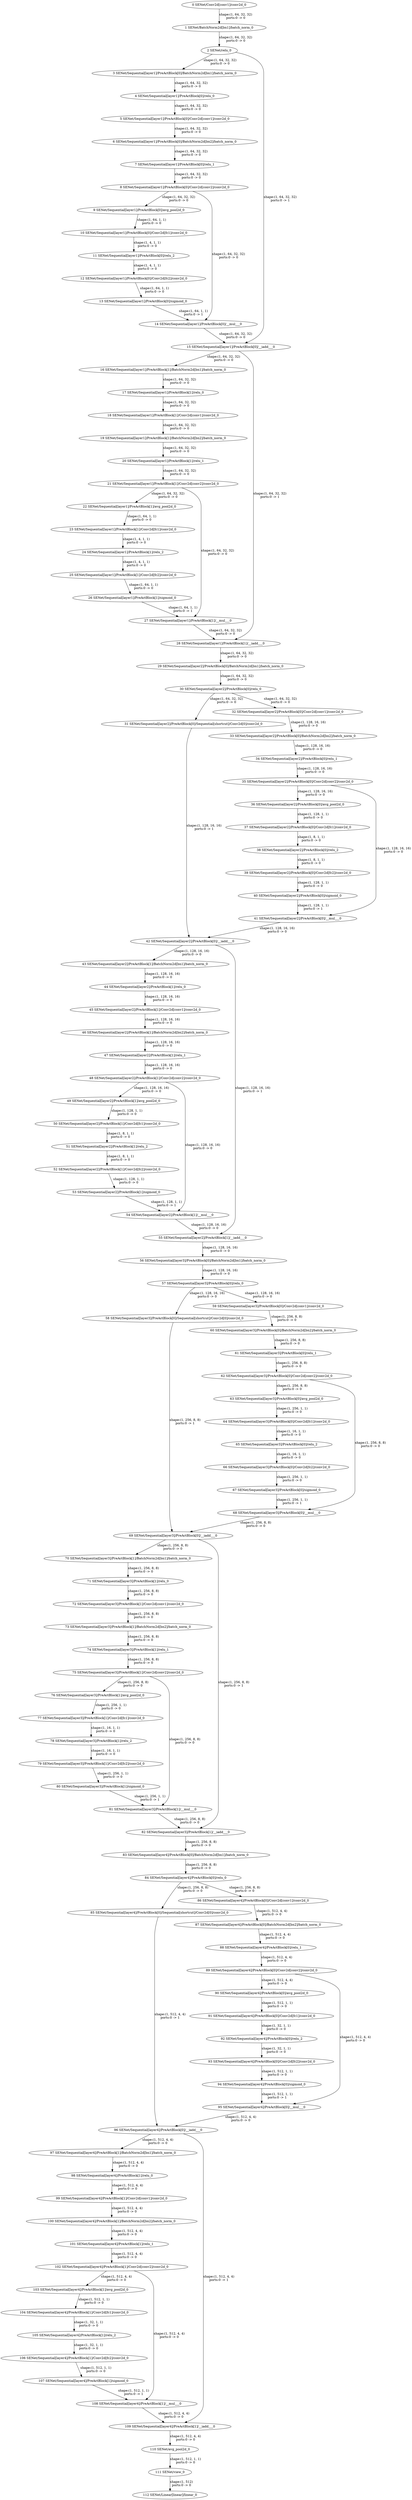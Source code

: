 strict digraph  {
"0 SENet/Conv2d[conv1]/conv2d_0" [id=0, type=conv2d];
"1 SENet/BatchNorm2d[bn1]/batch_norm_0" [id=1, type=batch_norm];
"2 SENet/relu_0" [id=2, type=relu];
"3 SENet/Sequential[layer1]/PreActBlock[0]/BatchNorm2d[bn1]/batch_norm_0" [id=3, type=batch_norm];
"4 SENet/Sequential[layer1]/PreActBlock[0]/relu_0" [id=4, type=relu];
"5 SENet/Sequential[layer1]/PreActBlock[0]/Conv2d[conv1]/conv2d_0" [id=5, type=conv2d];
"6 SENet/Sequential[layer1]/PreActBlock[0]/BatchNorm2d[bn2]/batch_norm_0" [id=6, type=batch_norm];
"7 SENet/Sequential[layer1]/PreActBlock[0]/relu_1" [id=7, type=relu];
"8 SENet/Sequential[layer1]/PreActBlock[0]/Conv2d[conv2]/conv2d_0" [id=8, type=conv2d];
"9 SENet/Sequential[layer1]/PreActBlock[0]/avg_pool2d_0" [id=9, type=avg_pool2d];
"10 SENet/Sequential[layer1]/PreActBlock[0]/Conv2d[fc1]/conv2d_0" [id=10, type=conv2d];
"11 SENet/Sequential[layer1]/PreActBlock[0]/relu_2" [id=11, type=relu];
"12 SENet/Sequential[layer1]/PreActBlock[0]/Conv2d[fc2]/conv2d_0" [id=12, type=conv2d];
"13 SENet/Sequential[layer1]/PreActBlock[0]/sigmoid_0" [id=13, type=sigmoid];
"14 SENet/Sequential[layer1]/PreActBlock[0]/__mul___0" [id=14, type=__mul__];
"15 SENet/Sequential[layer1]/PreActBlock[0]/__iadd___0" [id=15, type=__iadd__];
"16 SENet/Sequential[layer1]/PreActBlock[1]/BatchNorm2d[bn1]/batch_norm_0" [id=16, type=batch_norm];
"17 SENet/Sequential[layer1]/PreActBlock[1]/relu_0" [id=17, type=relu];
"18 SENet/Sequential[layer1]/PreActBlock[1]/Conv2d[conv1]/conv2d_0" [id=18, type=conv2d];
"19 SENet/Sequential[layer1]/PreActBlock[1]/BatchNorm2d[bn2]/batch_norm_0" [id=19, type=batch_norm];
"20 SENet/Sequential[layer1]/PreActBlock[1]/relu_1" [id=20, type=relu];
"21 SENet/Sequential[layer1]/PreActBlock[1]/Conv2d[conv2]/conv2d_0" [id=21, type=conv2d];
"22 SENet/Sequential[layer1]/PreActBlock[1]/avg_pool2d_0" [id=22, type=avg_pool2d];
"23 SENet/Sequential[layer1]/PreActBlock[1]/Conv2d[fc1]/conv2d_0" [id=23, type=conv2d];
"24 SENet/Sequential[layer1]/PreActBlock[1]/relu_2" [id=24, type=relu];
"25 SENet/Sequential[layer1]/PreActBlock[1]/Conv2d[fc2]/conv2d_0" [id=25, type=conv2d];
"26 SENet/Sequential[layer1]/PreActBlock[1]/sigmoid_0" [id=26, type=sigmoid];
"27 SENet/Sequential[layer1]/PreActBlock[1]/__mul___0" [id=27, type=__mul__];
"28 SENet/Sequential[layer1]/PreActBlock[1]/__iadd___0" [id=28, type=__iadd__];
"29 SENet/Sequential[layer2]/PreActBlock[0]/BatchNorm2d[bn1]/batch_norm_0" [id=29, type=batch_norm];
"30 SENet/Sequential[layer2]/PreActBlock[0]/relu_0" [id=30, type=relu];
"31 SENet/Sequential[layer2]/PreActBlock[0]/Sequential[shortcut]/Conv2d[0]/conv2d_0" [id=31, type=conv2d];
"32 SENet/Sequential[layer2]/PreActBlock[0]/Conv2d[conv1]/conv2d_0" [id=32, type=conv2d];
"33 SENet/Sequential[layer2]/PreActBlock[0]/BatchNorm2d[bn2]/batch_norm_0" [id=33, type=batch_norm];
"34 SENet/Sequential[layer2]/PreActBlock[0]/relu_1" [id=34, type=relu];
"35 SENet/Sequential[layer2]/PreActBlock[0]/Conv2d[conv2]/conv2d_0" [id=35, type=conv2d];
"36 SENet/Sequential[layer2]/PreActBlock[0]/avg_pool2d_0" [id=36, type=avg_pool2d];
"37 SENet/Sequential[layer2]/PreActBlock[0]/Conv2d[fc1]/conv2d_0" [id=37, type=conv2d];
"38 SENet/Sequential[layer2]/PreActBlock[0]/relu_2" [id=38, type=relu];
"39 SENet/Sequential[layer2]/PreActBlock[0]/Conv2d[fc2]/conv2d_0" [id=39, type=conv2d];
"40 SENet/Sequential[layer2]/PreActBlock[0]/sigmoid_0" [id=40, type=sigmoid];
"41 SENet/Sequential[layer2]/PreActBlock[0]/__mul___0" [id=41, type=__mul__];
"42 SENet/Sequential[layer2]/PreActBlock[0]/__iadd___0" [id=42, type=__iadd__];
"43 SENet/Sequential[layer2]/PreActBlock[1]/BatchNorm2d[bn1]/batch_norm_0" [id=43, type=batch_norm];
"44 SENet/Sequential[layer2]/PreActBlock[1]/relu_0" [id=44, type=relu];
"45 SENet/Sequential[layer2]/PreActBlock[1]/Conv2d[conv1]/conv2d_0" [id=45, type=conv2d];
"46 SENet/Sequential[layer2]/PreActBlock[1]/BatchNorm2d[bn2]/batch_norm_0" [id=46, type=batch_norm];
"47 SENet/Sequential[layer2]/PreActBlock[1]/relu_1" [id=47, type=relu];
"48 SENet/Sequential[layer2]/PreActBlock[1]/Conv2d[conv2]/conv2d_0" [id=48, type=conv2d];
"49 SENet/Sequential[layer2]/PreActBlock[1]/avg_pool2d_0" [id=49, type=avg_pool2d];
"50 SENet/Sequential[layer2]/PreActBlock[1]/Conv2d[fc1]/conv2d_0" [id=50, type=conv2d];
"51 SENet/Sequential[layer2]/PreActBlock[1]/relu_2" [id=51, type=relu];
"52 SENet/Sequential[layer2]/PreActBlock[1]/Conv2d[fc2]/conv2d_0" [id=52, type=conv2d];
"53 SENet/Sequential[layer2]/PreActBlock[1]/sigmoid_0" [id=53, type=sigmoid];
"54 SENet/Sequential[layer2]/PreActBlock[1]/__mul___0" [id=54, type=__mul__];
"55 SENet/Sequential[layer2]/PreActBlock[1]/__iadd___0" [id=55, type=__iadd__];
"56 SENet/Sequential[layer3]/PreActBlock[0]/BatchNorm2d[bn1]/batch_norm_0" [id=56, type=batch_norm];
"57 SENet/Sequential[layer3]/PreActBlock[0]/relu_0" [id=57, type=relu];
"58 SENet/Sequential[layer3]/PreActBlock[0]/Sequential[shortcut]/Conv2d[0]/conv2d_0" [id=58, type=conv2d];
"59 SENet/Sequential[layer3]/PreActBlock[0]/Conv2d[conv1]/conv2d_0" [id=59, type=conv2d];
"60 SENet/Sequential[layer3]/PreActBlock[0]/BatchNorm2d[bn2]/batch_norm_0" [id=60, type=batch_norm];
"61 SENet/Sequential[layer3]/PreActBlock[0]/relu_1" [id=61, type=relu];
"62 SENet/Sequential[layer3]/PreActBlock[0]/Conv2d[conv2]/conv2d_0" [id=62, type=conv2d];
"63 SENet/Sequential[layer3]/PreActBlock[0]/avg_pool2d_0" [id=63, type=avg_pool2d];
"64 SENet/Sequential[layer3]/PreActBlock[0]/Conv2d[fc1]/conv2d_0" [id=64, type=conv2d];
"65 SENet/Sequential[layer3]/PreActBlock[0]/relu_2" [id=65, type=relu];
"66 SENet/Sequential[layer3]/PreActBlock[0]/Conv2d[fc2]/conv2d_0" [id=66, type=conv2d];
"67 SENet/Sequential[layer3]/PreActBlock[0]/sigmoid_0" [id=67, type=sigmoid];
"68 SENet/Sequential[layer3]/PreActBlock[0]/__mul___0" [id=68, type=__mul__];
"69 SENet/Sequential[layer3]/PreActBlock[0]/__iadd___0" [id=69, type=__iadd__];
"70 SENet/Sequential[layer3]/PreActBlock[1]/BatchNorm2d[bn1]/batch_norm_0" [id=70, type=batch_norm];
"71 SENet/Sequential[layer3]/PreActBlock[1]/relu_0" [id=71, type=relu];
"72 SENet/Sequential[layer3]/PreActBlock[1]/Conv2d[conv1]/conv2d_0" [id=72, type=conv2d];
"73 SENet/Sequential[layer3]/PreActBlock[1]/BatchNorm2d[bn2]/batch_norm_0" [id=73, type=batch_norm];
"74 SENet/Sequential[layer3]/PreActBlock[1]/relu_1" [id=74, type=relu];
"75 SENet/Sequential[layer3]/PreActBlock[1]/Conv2d[conv2]/conv2d_0" [id=75, type=conv2d];
"76 SENet/Sequential[layer3]/PreActBlock[1]/avg_pool2d_0" [id=76, type=avg_pool2d];
"77 SENet/Sequential[layer3]/PreActBlock[1]/Conv2d[fc1]/conv2d_0" [id=77, type=conv2d];
"78 SENet/Sequential[layer3]/PreActBlock[1]/relu_2" [id=78, type=relu];
"79 SENet/Sequential[layer3]/PreActBlock[1]/Conv2d[fc2]/conv2d_0" [id=79, type=conv2d];
"80 SENet/Sequential[layer3]/PreActBlock[1]/sigmoid_0" [id=80, type=sigmoid];
"81 SENet/Sequential[layer3]/PreActBlock[1]/__mul___0" [id=81, type=__mul__];
"82 SENet/Sequential[layer3]/PreActBlock[1]/__iadd___0" [id=82, type=__iadd__];
"83 SENet/Sequential[layer4]/PreActBlock[0]/BatchNorm2d[bn1]/batch_norm_0" [id=83, type=batch_norm];
"84 SENet/Sequential[layer4]/PreActBlock[0]/relu_0" [id=84, type=relu];
"85 SENet/Sequential[layer4]/PreActBlock[0]/Sequential[shortcut]/Conv2d[0]/conv2d_0" [id=85, type=conv2d];
"86 SENet/Sequential[layer4]/PreActBlock[0]/Conv2d[conv1]/conv2d_0" [id=86, type=conv2d];
"87 SENet/Sequential[layer4]/PreActBlock[0]/BatchNorm2d[bn2]/batch_norm_0" [id=87, type=batch_norm];
"88 SENet/Sequential[layer4]/PreActBlock[0]/relu_1" [id=88, type=relu];
"89 SENet/Sequential[layer4]/PreActBlock[0]/Conv2d[conv2]/conv2d_0" [id=89, type=conv2d];
"90 SENet/Sequential[layer4]/PreActBlock[0]/avg_pool2d_0" [id=90, type=avg_pool2d];
"91 SENet/Sequential[layer4]/PreActBlock[0]/Conv2d[fc1]/conv2d_0" [id=91, type=conv2d];
"92 SENet/Sequential[layer4]/PreActBlock[0]/relu_2" [id=92, type=relu];
"93 SENet/Sequential[layer4]/PreActBlock[0]/Conv2d[fc2]/conv2d_0" [id=93, type=conv2d];
"94 SENet/Sequential[layer4]/PreActBlock[0]/sigmoid_0" [id=94, type=sigmoid];
"95 SENet/Sequential[layer4]/PreActBlock[0]/__mul___0" [id=95, type=__mul__];
"96 SENet/Sequential[layer4]/PreActBlock[0]/__iadd___0" [id=96, type=__iadd__];
"97 SENet/Sequential[layer4]/PreActBlock[1]/BatchNorm2d[bn1]/batch_norm_0" [id=97, type=batch_norm];
"98 SENet/Sequential[layer4]/PreActBlock[1]/relu_0" [id=98, type=relu];
"99 SENet/Sequential[layer4]/PreActBlock[1]/Conv2d[conv1]/conv2d_0" [id=99, type=conv2d];
"100 SENet/Sequential[layer4]/PreActBlock[1]/BatchNorm2d[bn2]/batch_norm_0" [id=100, type=batch_norm];
"101 SENet/Sequential[layer4]/PreActBlock[1]/relu_1" [id=101, type=relu];
"102 SENet/Sequential[layer4]/PreActBlock[1]/Conv2d[conv2]/conv2d_0" [id=102, type=conv2d];
"103 SENet/Sequential[layer4]/PreActBlock[1]/avg_pool2d_0" [id=103, type=avg_pool2d];
"104 SENet/Sequential[layer4]/PreActBlock[1]/Conv2d[fc1]/conv2d_0" [id=104, type=conv2d];
"105 SENet/Sequential[layer4]/PreActBlock[1]/relu_2" [id=105, type=relu];
"106 SENet/Sequential[layer4]/PreActBlock[1]/Conv2d[fc2]/conv2d_0" [id=106, type=conv2d];
"107 SENet/Sequential[layer4]/PreActBlock[1]/sigmoid_0" [id=107, type=sigmoid];
"108 SENet/Sequential[layer4]/PreActBlock[1]/__mul___0" [id=108, type=__mul__];
"109 SENet/Sequential[layer4]/PreActBlock[1]/__iadd___0" [id=109, type=__iadd__];
"110 SENet/avg_pool2d_0" [id=110, type=avg_pool2d];
"111 SENet/view_0" [id=111, type=view];
"112 SENet/Linear[linear]/linear_0" [id=112, type=linear];
"0 SENet/Conv2d[conv1]/conv2d_0" -> "1 SENet/BatchNorm2d[bn1]/batch_norm_0"  [label="shape:(1, 64, 32, 32)\nports:0 -> 0", style=solid];
"1 SENet/BatchNorm2d[bn1]/batch_norm_0" -> "2 SENet/relu_0"  [label="shape:(1, 64, 32, 32)\nports:0 -> 0", style=solid];
"2 SENet/relu_0" -> "3 SENet/Sequential[layer1]/PreActBlock[0]/BatchNorm2d[bn1]/batch_norm_0"  [label="shape:(1, 64, 32, 32)\nports:0 -> 0", style=solid];
"2 SENet/relu_0" -> "15 SENet/Sequential[layer1]/PreActBlock[0]/__iadd___0"  [label="shape:(1, 64, 32, 32)\nports:0 -> 1", style=solid];
"3 SENet/Sequential[layer1]/PreActBlock[0]/BatchNorm2d[bn1]/batch_norm_0" -> "4 SENet/Sequential[layer1]/PreActBlock[0]/relu_0"  [label="shape:(1, 64, 32, 32)\nports:0 -> 0", style=solid];
"4 SENet/Sequential[layer1]/PreActBlock[0]/relu_0" -> "5 SENet/Sequential[layer1]/PreActBlock[0]/Conv2d[conv1]/conv2d_0"  [label="shape:(1, 64, 32, 32)\nports:0 -> 0", style=solid];
"5 SENet/Sequential[layer1]/PreActBlock[0]/Conv2d[conv1]/conv2d_0" -> "6 SENet/Sequential[layer1]/PreActBlock[0]/BatchNorm2d[bn2]/batch_norm_0"  [label="shape:(1, 64, 32, 32)\nports:0 -> 0", style=solid];
"6 SENet/Sequential[layer1]/PreActBlock[0]/BatchNorm2d[bn2]/batch_norm_0" -> "7 SENet/Sequential[layer1]/PreActBlock[0]/relu_1"  [label="shape:(1, 64, 32, 32)\nports:0 -> 0", style=solid];
"7 SENet/Sequential[layer1]/PreActBlock[0]/relu_1" -> "8 SENet/Sequential[layer1]/PreActBlock[0]/Conv2d[conv2]/conv2d_0"  [label="shape:(1, 64, 32, 32)\nports:0 -> 0", style=solid];
"8 SENet/Sequential[layer1]/PreActBlock[0]/Conv2d[conv2]/conv2d_0" -> "9 SENet/Sequential[layer1]/PreActBlock[0]/avg_pool2d_0"  [label="shape:(1, 64, 32, 32)\nports:0 -> 0", style=solid];
"8 SENet/Sequential[layer1]/PreActBlock[0]/Conv2d[conv2]/conv2d_0" -> "14 SENet/Sequential[layer1]/PreActBlock[0]/__mul___0"  [label="shape:(1, 64, 32, 32)\nports:0 -> 0", style=solid];
"9 SENet/Sequential[layer1]/PreActBlock[0]/avg_pool2d_0" -> "10 SENet/Sequential[layer1]/PreActBlock[0]/Conv2d[fc1]/conv2d_0"  [label="shape:(1, 64, 1, 1)\nports:0 -> 0", style=solid];
"10 SENet/Sequential[layer1]/PreActBlock[0]/Conv2d[fc1]/conv2d_0" -> "11 SENet/Sequential[layer1]/PreActBlock[0]/relu_2"  [label="shape:(1, 4, 1, 1)\nports:0 -> 0", style=solid];
"11 SENet/Sequential[layer1]/PreActBlock[0]/relu_2" -> "12 SENet/Sequential[layer1]/PreActBlock[0]/Conv2d[fc2]/conv2d_0"  [label="shape:(1, 4, 1, 1)\nports:0 -> 0", style=solid];
"12 SENet/Sequential[layer1]/PreActBlock[0]/Conv2d[fc2]/conv2d_0" -> "13 SENet/Sequential[layer1]/PreActBlock[0]/sigmoid_0"  [label="shape:(1, 64, 1, 1)\nports:0 -> 0", style=solid];
"13 SENet/Sequential[layer1]/PreActBlock[0]/sigmoid_0" -> "14 SENet/Sequential[layer1]/PreActBlock[0]/__mul___0"  [label="shape:(1, 64, 1, 1)\nports:0 -> 1", style=solid];
"14 SENet/Sequential[layer1]/PreActBlock[0]/__mul___0" -> "15 SENet/Sequential[layer1]/PreActBlock[0]/__iadd___0"  [label="shape:(1, 64, 32, 32)\nports:0 -> 0", style=solid];
"15 SENet/Sequential[layer1]/PreActBlock[0]/__iadd___0" -> "16 SENet/Sequential[layer1]/PreActBlock[1]/BatchNorm2d[bn1]/batch_norm_0"  [label="shape:(1, 64, 32, 32)\nports:0 -> 0", style=solid];
"15 SENet/Sequential[layer1]/PreActBlock[0]/__iadd___0" -> "28 SENet/Sequential[layer1]/PreActBlock[1]/__iadd___0"  [label="shape:(1, 64, 32, 32)\nports:0 -> 1", style=solid];
"16 SENet/Sequential[layer1]/PreActBlock[1]/BatchNorm2d[bn1]/batch_norm_0" -> "17 SENet/Sequential[layer1]/PreActBlock[1]/relu_0"  [label="shape:(1, 64, 32, 32)\nports:0 -> 0", style=solid];
"17 SENet/Sequential[layer1]/PreActBlock[1]/relu_0" -> "18 SENet/Sequential[layer1]/PreActBlock[1]/Conv2d[conv1]/conv2d_0"  [label="shape:(1, 64, 32, 32)\nports:0 -> 0", style=solid];
"18 SENet/Sequential[layer1]/PreActBlock[1]/Conv2d[conv1]/conv2d_0" -> "19 SENet/Sequential[layer1]/PreActBlock[1]/BatchNorm2d[bn2]/batch_norm_0"  [label="shape:(1, 64, 32, 32)\nports:0 -> 0", style=solid];
"19 SENet/Sequential[layer1]/PreActBlock[1]/BatchNorm2d[bn2]/batch_norm_0" -> "20 SENet/Sequential[layer1]/PreActBlock[1]/relu_1"  [label="shape:(1, 64, 32, 32)\nports:0 -> 0", style=solid];
"20 SENet/Sequential[layer1]/PreActBlock[1]/relu_1" -> "21 SENet/Sequential[layer1]/PreActBlock[1]/Conv2d[conv2]/conv2d_0"  [label="shape:(1, 64, 32, 32)\nports:0 -> 0", style=solid];
"21 SENet/Sequential[layer1]/PreActBlock[1]/Conv2d[conv2]/conv2d_0" -> "22 SENet/Sequential[layer1]/PreActBlock[1]/avg_pool2d_0"  [label="shape:(1, 64, 32, 32)\nports:0 -> 0", style=solid];
"21 SENet/Sequential[layer1]/PreActBlock[1]/Conv2d[conv2]/conv2d_0" -> "27 SENet/Sequential[layer1]/PreActBlock[1]/__mul___0"  [label="shape:(1, 64, 32, 32)\nports:0 -> 0", style=solid];
"22 SENet/Sequential[layer1]/PreActBlock[1]/avg_pool2d_0" -> "23 SENet/Sequential[layer1]/PreActBlock[1]/Conv2d[fc1]/conv2d_0"  [label="shape:(1, 64, 1, 1)\nports:0 -> 0", style=solid];
"23 SENet/Sequential[layer1]/PreActBlock[1]/Conv2d[fc1]/conv2d_0" -> "24 SENet/Sequential[layer1]/PreActBlock[1]/relu_2"  [label="shape:(1, 4, 1, 1)\nports:0 -> 0", style=solid];
"24 SENet/Sequential[layer1]/PreActBlock[1]/relu_2" -> "25 SENet/Sequential[layer1]/PreActBlock[1]/Conv2d[fc2]/conv2d_0"  [label="shape:(1, 4, 1, 1)\nports:0 -> 0", style=solid];
"25 SENet/Sequential[layer1]/PreActBlock[1]/Conv2d[fc2]/conv2d_0" -> "26 SENet/Sequential[layer1]/PreActBlock[1]/sigmoid_0"  [label="shape:(1, 64, 1, 1)\nports:0 -> 0", style=solid];
"26 SENet/Sequential[layer1]/PreActBlock[1]/sigmoid_0" -> "27 SENet/Sequential[layer1]/PreActBlock[1]/__mul___0"  [label="shape:(1, 64, 1, 1)\nports:0 -> 1", style=solid];
"27 SENet/Sequential[layer1]/PreActBlock[1]/__mul___0" -> "28 SENet/Sequential[layer1]/PreActBlock[1]/__iadd___0"  [label="shape:(1, 64, 32, 32)\nports:0 -> 0", style=solid];
"28 SENet/Sequential[layer1]/PreActBlock[1]/__iadd___0" -> "29 SENet/Sequential[layer2]/PreActBlock[0]/BatchNorm2d[bn1]/batch_norm_0"  [label="shape:(1, 64, 32, 32)\nports:0 -> 0", style=solid];
"29 SENet/Sequential[layer2]/PreActBlock[0]/BatchNorm2d[bn1]/batch_norm_0" -> "30 SENet/Sequential[layer2]/PreActBlock[0]/relu_0"  [label="shape:(1, 64, 32, 32)\nports:0 -> 0", style=solid];
"30 SENet/Sequential[layer2]/PreActBlock[0]/relu_0" -> "31 SENet/Sequential[layer2]/PreActBlock[0]/Sequential[shortcut]/Conv2d[0]/conv2d_0"  [label="shape:(1, 64, 32, 32)\nports:0 -> 0", style=solid];
"30 SENet/Sequential[layer2]/PreActBlock[0]/relu_0" -> "32 SENet/Sequential[layer2]/PreActBlock[0]/Conv2d[conv1]/conv2d_0"  [label="shape:(1, 64, 32, 32)\nports:0 -> 0", style=solid];
"31 SENet/Sequential[layer2]/PreActBlock[0]/Sequential[shortcut]/Conv2d[0]/conv2d_0" -> "42 SENet/Sequential[layer2]/PreActBlock[0]/__iadd___0"  [label="shape:(1, 128, 16, 16)\nports:0 -> 1", style=solid];
"32 SENet/Sequential[layer2]/PreActBlock[0]/Conv2d[conv1]/conv2d_0" -> "33 SENet/Sequential[layer2]/PreActBlock[0]/BatchNorm2d[bn2]/batch_norm_0"  [label="shape:(1, 128, 16, 16)\nports:0 -> 0", style=solid];
"33 SENet/Sequential[layer2]/PreActBlock[0]/BatchNorm2d[bn2]/batch_norm_0" -> "34 SENet/Sequential[layer2]/PreActBlock[0]/relu_1"  [label="shape:(1, 128, 16, 16)\nports:0 -> 0", style=solid];
"34 SENet/Sequential[layer2]/PreActBlock[0]/relu_1" -> "35 SENet/Sequential[layer2]/PreActBlock[0]/Conv2d[conv2]/conv2d_0"  [label="shape:(1, 128, 16, 16)\nports:0 -> 0", style=solid];
"35 SENet/Sequential[layer2]/PreActBlock[0]/Conv2d[conv2]/conv2d_0" -> "36 SENet/Sequential[layer2]/PreActBlock[0]/avg_pool2d_0"  [label="shape:(1, 128, 16, 16)\nports:0 -> 0", style=solid];
"35 SENet/Sequential[layer2]/PreActBlock[0]/Conv2d[conv2]/conv2d_0" -> "41 SENet/Sequential[layer2]/PreActBlock[0]/__mul___0"  [label="shape:(1, 128, 16, 16)\nports:0 -> 0", style=solid];
"36 SENet/Sequential[layer2]/PreActBlock[0]/avg_pool2d_0" -> "37 SENet/Sequential[layer2]/PreActBlock[0]/Conv2d[fc1]/conv2d_0"  [label="shape:(1, 128, 1, 1)\nports:0 -> 0", style=solid];
"37 SENet/Sequential[layer2]/PreActBlock[0]/Conv2d[fc1]/conv2d_0" -> "38 SENet/Sequential[layer2]/PreActBlock[0]/relu_2"  [label="shape:(1, 8, 1, 1)\nports:0 -> 0", style=solid];
"38 SENet/Sequential[layer2]/PreActBlock[0]/relu_2" -> "39 SENet/Sequential[layer2]/PreActBlock[0]/Conv2d[fc2]/conv2d_0"  [label="shape:(1, 8, 1, 1)\nports:0 -> 0", style=solid];
"39 SENet/Sequential[layer2]/PreActBlock[0]/Conv2d[fc2]/conv2d_0" -> "40 SENet/Sequential[layer2]/PreActBlock[0]/sigmoid_0"  [label="shape:(1, 128, 1, 1)\nports:0 -> 0", style=solid];
"40 SENet/Sequential[layer2]/PreActBlock[0]/sigmoid_0" -> "41 SENet/Sequential[layer2]/PreActBlock[0]/__mul___0"  [label="shape:(1, 128, 1, 1)\nports:0 -> 1", style=solid];
"41 SENet/Sequential[layer2]/PreActBlock[0]/__mul___0" -> "42 SENet/Sequential[layer2]/PreActBlock[0]/__iadd___0"  [label="shape:(1, 128, 16, 16)\nports:0 -> 0", style=solid];
"42 SENet/Sequential[layer2]/PreActBlock[0]/__iadd___0" -> "43 SENet/Sequential[layer2]/PreActBlock[1]/BatchNorm2d[bn1]/batch_norm_0"  [label="shape:(1, 128, 16, 16)\nports:0 -> 0", style=solid];
"42 SENet/Sequential[layer2]/PreActBlock[0]/__iadd___0" -> "55 SENet/Sequential[layer2]/PreActBlock[1]/__iadd___0"  [label="shape:(1, 128, 16, 16)\nports:0 -> 1", style=solid];
"43 SENet/Sequential[layer2]/PreActBlock[1]/BatchNorm2d[bn1]/batch_norm_0" -> "44 SENet/Sequential[layer2]/PreActBlock[1]/relu_0"  [label="shape:(1, 128, 16, 16)\nports:0 -> 0", style=solid];
"44 SENet/Sequential[layer2]/PreActBlock[1]/relu_0" -> "45 SENet/Sequential[layer2]/PreActBlock[1]/Conv2d[conv1]/conv2d_0"  [label="shape:(1, 128, 16, 16)\nports:0 -> 0", style=solid];
"45 SENet/Sequential[layer2]/PreActBlock[1]/Conv2d[conv1]/conv2d_0" -> "46 SENet/Sequential[layer2]/PreActBlock[1]/BatchNorm2d[bn2]/batch_norm_0"  [label="shape:(1, 128, 16, 16)\nports:0 -> 0", style=solid];
"46 SENet/Sequential[layer2]/PreActBlock[1]/BatchNorm2d[bn2]/batch_norm_0" -> "47 SENet/Sequential[layer2]/PreActBlock[1]/relu_1"  [label="shape:(1, 128, 16, 16)\nports:0 -> 0", style=solid];
"47 SENet/Sequential[layer2]/PreActBlock[1]/relu_1" -> "48 SENet/Sequential[layer2]/PreActBlock[1]/Conv2d[conv2]/conv2d_0"  [label="shape:(1, 128, 16, 16)\nports:0 -> 0", style=solid];
"48 SENet/Sequential[layer2]/PreActBlock[1]/Conv2d[conv2]/conv2d_0" -> "49 SENet/Sequential[layer2]/PreActBlock[1]/avg_pool2d_0"  [label="shape:(1, 128, 16, 16)\nports:0 -> 0", style=solid];
"48 SENet/Sequential[layer2]/PreActBlock[1]/Conv2d[conv2]/conv2d_0" -> "54 SENet/Sequential[layer2]/PreActBlock[1]/__mul___0"  [label="shape:(1, 128, 16, 16)\nports:0 -> 0", style=solid];
"49 SENet/Sequential[layer2]/PreActBlock[1]/avg_pool2d_0" -> "50 SENet/Sequential[layer2]/PreActBlock[1]/Conv2d[fc1]/conv2d_0"  [label="shape:(1, 128, 1, 1)\nports:0 -> 0", style=solid];
"50 SENet/Sequential[layer2]/PreActBlock[1]/Conv2d[fc1]/conv2d_0" -> "51 SENet/Sequential[layer2]/PreActBlock[1]/relu_2"  [label="shape:(1, 8, 1, 1)\nports:0 -> 0", style=solid];
"51 SENet/Sequential[layer2]/PreActBlock[1]/relu_2" -> "52 SENet/Sequential[layer2]/PreActBlock[1]/Conv2d[fc2]/conv2d_0"  [label="shape:(1, 8, 1, 1)\nports:0 -> 0", style=solid];
"52 SENet/Sequential[layer2]/PreActBlock[1]/Conv2d[fc2]/conv2d_0" -> "53 SENet/Sequential[layer2]/PreActBlock[1]/sigmoid_0"  [label="shape:(1, 128, 1, 1)\nports:0 -> 0", style=solid];
"53 SENet/Sequential[layer2]/PreActBlock[1]/sigmoid_0" -> "54 SENet/Sequential[layer2]/PreActBlock[1]/__mul___0"  [label="shape:(1, 128, 1, 1)\nports:0 -> 1", style=solid];
"54 SENet/Sequential[layer2]/PreActBlock[1]/__mul___0" -> "55 SENet/Sequential[layer2]/PreActBlock[1]/__iadd___0"  [label="shape:(1, 128, 16, 16)\nports:0 -> 0", style=solid];
"55 SENet/Sequential[layer2]/PreActBlock[1]/__iadd___0" -> "56 SENet/Sequential[layer3]/PreActBlock[0]/BatchNorm2d[bn1]/batch_norm_0"  [label="shape:(1, 128, 16, 16)\nports:0 -> 0", style=solid];
"56 SENet/Sequential[layer3]/PreActBlock[0]/BatchNorm2d[bn1]/batch_norm_0" -> "57 SENet/Sequential[layer3]/PreActBlock[0]/relu_0"  [label="shape:(1, 128, 16, 16)\nports:0 -> 0", style=solid];
"57 SENet/Sequential[layer3]/PreActBlock[0]/relu_0" -> "58 SENet/Sequential[layer3]/PreActBlock[0]/Sequential[shortcut]/Conv2d[0]/conv2d_0"  [label="shape:(1, 128, 16, 16)\nports:0 -> 0", style=solid];
"57 SENet/Sequential[layer3]/PreActBlock[0]/relu_0" -> "59 SENet/Sequential[layer3]/PreActBlock[0]/Conv2d[conv1]/conv2d_0"  [label="shape:(1, 128, 16, 16)\nports:0 -> 0", style=solid];
"58 SENet/Sequential[layer3]/PreActBlock[0]/Sequential[shortcut]/Conv2d[0]/conv2d_0" -> "69 SENet/Sequential[layer3]/PreActBlock[0]/__iadd___0"  [label="shape:(1, 256, 8, 8)\nports:0 -> 1", style=solid];
"59 SENet/Sequential[layer3]/PreActBlock[0]/Conv2d[conv1]/conv2d_0" -> "60 SENet/Sequential[layer3]/PreActBlock[0]/BatchNorm2d[bn2]/batch_norm_0"  [label="shape:(1, 256, 8, 8)\nports:0 -> 0", style=solid];
"60 SENet/Sequential[layer3]/PreActBlock[0]/BatchNorm2d[bn2]/batch_norm_0" -> "61 SENet/Sequential[layer3]/PreActBlock[0]/relu_1"  [label="shape:(1, 256, 8, 8)\nports:0 -> 0", style=solid];
"61 SENet/Sequential[layer3]/PreActBlock[0]/relu_1" -> "62 SENet/Sequential[layer3]/PreActBlock[0]/Conv2d[conv2]/conv2d_0"  [label="shape:(1, 256, 8, 8)\nports:0 -> 0", style=solid];
"62 SENet/Sequential[layer3]/PreActBlock[0]/Conv2d[conv2]/conv2d_0" -> "63 SENet/Sequential[layer3]/PreActBlock[0]/avg_pool2d_0"  [label="shape:(1, 256, 8, 8)\nports:0 -> 0", style=solid];
"62 SENet/Sequential[layer3]/PreActBlock[0]/Conv2d[conv2]/conv2d_0" -> "68 SENet/Sequential[layer3]/PreActBlock[0]/__mul___0"  [label="shape:(1, 256, 8, 8)\nports:0 -> 0", style=solid];
"63 SENet/Sequential[layer3]/PreActBlock[0]/avg_pool2d_0" -> "64 SENet/Sequential[layer3]/PreActBlock[0]/Conv2d[fc1]/conv2d_0"  [label="shape:(1, 256, 1, 1)\nports:0 -> 0", style=solid];
"64 SENet/Sequential[layer3]/PreActBlock[0]/Conv2d[fc1]/conv2d_0" -> "65 SENet/Sequential[layer3]/PreActBlock[0]/relu_2"  [label="shape:(1, 16, 1, 1)\nports:0 -> 0", style=solid];
"65 SENet/Sequential[layer3]/PreActBlock[0]/relu_2" -> "66 SENet/Sequential[layer3]/PreActBlock[0]/Conv2d[fc2]/conv2d_0"  [label="shape:(1, 16, 1, 1)\nports:0 -> 0", style=solid];
"66 SENet/Sequential[layer3]/PreActBlock[0]/Conv2d[fc2]/conv2d_0" -> "67 SENet/Sequential[layer3]/PreActBlock[0]/sigmoid_0"  [label="shape:(1, 256, 1, 1)\nports:0 -> 0", style=solid];
"67 SENet/Sequential[layer3]/PreActBlock[0]/sigmoid_0" -> "68 SENet/Sequential[layer3]/PreActBlock[0]/__mul___0"  [label="shape:(1, 256, 1, 1)\nports:0 -> 1", style=solid];
"68 SENet/Sequential[layer3]/PreActBlock[0]/__mul___0" -> "69 SENet/Sequential[layer3]/PreActBlock[0]/__iadd___0"  [label="shape:(1, 256, 8, 8)\nports:0 -> 0", style=solid];
"69 SENet/Sequential[layer3]/PreActBlock[0]/__iadd___0" -> "70 SENet/Sequential[layer3]/PreActBlock[1]/BatchNorm2d[bn1]/batch_norm_0"  [label="shape:(1, 256, 8, 8)\nports:0 -> 0", style=solid];
"69 SENet/Sequential[layer3]/PreActBlock[0]/__iadd___0" -> "82 SENet/Sequential[layer3]/PreActBlock[1]/__iadd___0"  [label="shape:(1, 256, 8, 8)\nports:0 -> 1", style=solid];
"70 SENet/Sequential[layer3]/PreActBlock[1]/BatchNorm2d[bn1]/batch_norm_0" -> "71 SENet/Sequential[layer3]/PreActBlock[1]/relu_0"  [label="shape:(1, 256, 8, 8)\nports:0 -> 0", style=solid];
"71 SENet/Sequential[layer3]/PreActBlock[1]/relu_0" -> "72 SENet/Sequential[layer3]/PreActBlock[1]/Conv2d[conv1]/conv2d_0"  [label="shape:(1, 256, 8, 8)\nports:0 -> 0", style=solid];
"72 SENet/Sequential[layer3]/PreActBlock[1]/Conv2d[conv1]/conv2d_0" -> "73 SENet/Sequential[layer3]/PreActBlock[1]/BatchNorm2d[bn2]/batch_norm_0"  [label="shape:(1, 256, 8, 8)\nports:0 -> 0", style=solid];
"73 SENet/Sequential[layer3]/PreActBlock[1]/BatchNorm2d[bn2]/batch_norm_0" -> "74 SENet/Sequential[layer3]/PreActBlock[1]/relu_1"  [label="shape:(1, 256, 8, 8)\nports:0 -> 0", style=solid];
"74 SENet/Sequential[layer3]/PreActBlock[1]/relu_1" -> "75 SENet/Sequential[layer3]/PreActBlock[1]/Conv2d[conv2]/conv2d_0"  [label="shape:(1, 256, 8, 8)\nports:0 -> 0", style=solid];
"75 SENet/Sequential[layer3]/PreActBlock[1]/Conv2d[conv2]/conv2d_0" -> "76 SENet/Sequential[layer3]/PreActBlock[1]/avg_pool2d_0"  [label="shape:(1, 256, 8, 8)\nports:0 -> 0", style=solid];
"75 SENet/Sequential[layer3]/PreActBlock[1]/Conv2d[conv2]/conv2d_0" -> "81 SENet/Sequential[layer3]/PreActBlock[1]/__mul___0"  [label="shape:(1, 256, 8, 8)\nports:0 -> 0", style=solid];
"76 SENet/Sequential[layer3]/PreActBlock[1]/avg_pool2d_0" -> "77 SENet/Sequential[layer3]/PreActBlock[1]/Conv2d[fc1]/conv2d_0"  [label="shape:(1, 256, 1, 1)\nports:0 -> 0", style=solid];
"77 SENet/Sequential[layer3]/PreActBlock[1]/Conv2d[fc1]/conv2d_0" -> "78 SENet/Sequential[layer3]/PreActBlock[1]/relu_2"  [label="shape:(1, 16, 1, 1)\nports:0 -> 0", style=solid];
"78 SENet/Sequential[layer3]/PreActBlock[1]/relu_2" -> "79 SENet/Sequential[layer3]/PreActBlock[1]/Conv2d[fc2]/conv2d_0"  [label="shape:(1, 16, 1, 1)\nports:0 -> 0", style=solid];
"79 SENet/Sequential[layer3]/PreActBlock[1]/Conv2d[fc2]/conv2d_0" -> "80 SENet/Sequential[layer3]/PreActBlock[1]/sigmoid_0"  [label="shape:(1, 256, 1, 1)\nports:0 -> 0", style=solid];
"80 SENet/Sequential[layer3]/PreActBlock[1]/sigmoid_0" -> "81 SENet/Sequential[layer3]/PreActBlock[1]/__mul___0"  [label="shape:(1, 256, 1, 1)\nports:0 -> 1", style=solid];
"81 SENet/Sequential[layer3]/PreActBlock[1]/__mul___0" -> "82 SENet/Sequential[layer3]/PreActBlock[1]/__iadd___0"  [label="shape:(1, 256, 8, 8)\nports:0 -> 0", style=solid];
"82 SENet/Sequential[layer3]/PreActBlock[1]/__iadd___0" -> "83 SENet/Sequential[layer4]/PreActBlock[0]/BatchNorm2d[bn1]/batch_norm_0"  [label="shape:(1, 256, 8, 8)\nports:0 -> 0", style=solid];
"83 SENet/Sequential[layer4]/PreActBlock[0]/BatchNorm2d[bn1]/batch_norm_0" -> "84 SENet/Sequential[layer4]/PreActBlock[0]/relu_0"  [label="shape:(1, 256, 8, 8)\nports:0 -> 0", style=solid];
"84 SENet/Sequential[layer4]/PreActBlock[0]/relu_0" -> "85 SENet/Sequential[layer4]/PreActBlock[0]/Sequential[shortcut]/Conv2d[0]/conv2d_0"  [label="shape:(1, 256, 8, 8)\nports:0 -> 0", style=solid];
"84 SENet/Sequential[layer4]/PreActBlock[0]/relu_0" -> "86 SENet/Sequential[layer4]/PreActBlock[0]/Conv2d[conv1]/conv2d_0"  [label="shape:(1, 256, 8, 8)\nports:0 -> 0", style=solid];
"85 SENet/Sequential[layer4]/PreActBlock[0]/Sequential[shortcut]/Conv2d[0]/conv2d_0" -> "96 SENet/Sequential[layer4]/PreActBlock[0]/__iadd___0"  [label="shape:(1, 512, 4, 4)\nports:0 -> 1", style=solid];
"86 SENet/Sequential[layer4]/PreActBlock[0]/Conv2d[conv1]/conv2d_0" -> "87 SENet/Sequential[layer4]/PreActBlock[0]/BatchNorm2d[bn2]/batch_norm_0"  [label="shape:(1, 512, 4, 4)\nports:0 -> 0", style=solid];
"87 SENet/Sequential[layer4]/PreActBlock[0]/BatchNorm2d[bn2]/batch_norm_0" -> "88 SENet/Sequential[layer4]/PreActBlock[0]/relu_1"  [label="shape:(1, 512, 4, 4)\nports:0 -> 0", style=solid];
"88 SENet/Sequential[layer4]/PreActBlock[0]/relu_1" -> "89 SENet/Sequential[layer4]/PreActBlock[0]/Conv2d[conv2]/conv2d_0"  [label="shape:(1, 512, 4, 4)\nports:0 -> 0", style=solid];
"89 SENet/Sequential[layer4]/PreActBlock[0]/Conv2d[conv2]/conv2d_0" -> "90 SENet/Sequential[layer4]/PreActBlock[0]/avg_pool2d_0"  [label="shape:(1, 512, 4, 4)\nports:0 -> 0", style=solid];
"89 SENet/Sequential[layer4]/PreActBlock[0]/Conv2d[conv2]/conv2d_0" -> "95 SENet/Sequential[layer4]/PreActBlock[0]/__mul___0"  [label="shape:(1, 512, 4, 4)\nports:0 -> 0", style=solid];
"90 SENet/Sequential[layer4]/PreActBlock[0]/avg_pool2d_0" -> "91 SENet/Sequential[layer4]/PreActBlock[0]/Conv2d[fc1]/conv2d_0"  [label="shape:(1, 512, 1, 1)\nports:0 -> 0", style=solid];
"91 SENet/Sequential[layer4]/PreActBlock[0]/Conv2d[fc1]/conv2d_0" -> "92 SENet/Sequential[layer4]/PreActBlock[0]/relu_2"  [label="shape:(1, 32, 1, 1)\nports:0 -> 0", style=solid];
"92 SENet/Sequential[layer4]/PreActBlock[0]/relu_2" -> "93 SENet/Sequential[layer4]/PreActBlock[0]/Conv2d[fc2]/conv2d_0"  [label="shape:(1, 32, 1, 1)\nports:0 -> 0", style=solid];
"93 SENet/Sequential[layer4]/PreActBlock[0]/Conv2d[fc2]/conv2d_0" -> "94 SENet/Sequential[layer4]/PreActBlock[0]/sigmoid_0"  [label="shape:(1, 512, 1, 1)\nports:0 -> 0", style=solid];
"94 SENet/Sequential[layer4]/PreActBlock[0]/sigmoid_0" -> "95 SENet/Sequential[layer4]/PreActBlock[0]/__mul___0"  [label="shape:(1, 512, 1, 1)\nports:0 -> 1", style=solid];
"95 SENet/Sequential[layer4]/PreActBlock[0]/__mul___0" -> "96 SENet/Sequential[layer4]/PreActBlock[0]/__iadd___0"  [label="shape:(1, 512, 4, 4)\nports:0 -> 0", style=solid];
"96 SENet/Sequential[layer4]/PreActBlock[0]/__iadd___0" -> "97 SENet/Sequential[layer4]/PreActBlock[1]/BatchNorm2d[bn1]/batch_norm_0"  [label="shape:(1, 512, 4, 4)\nports:0 -> 0", style=solid];
"96 SENet/Sequential[layer4]/PreActBlock[0]/__iadd___0" -> "109 SENet/Sequential[layer4]/PreActBlock[1]/__iadd___0"  [label="shape:(1, 512, 4, 4)\nports:0 -> 1", style=solid];
"97 SENet/Sequential[layer4]/PreActBlock[1]/BatchNorm2d[bn1]/batch_norm_0" -> "98 SENet/Sequential[layer4]/PreActBlock[1]/relu_0"  [label="shape:(1, 512, 4, 4)\nports:0 -> 0", style=solid];
"98 SENet/Sequential[layer4]/PreActBlock[1]/relu_0" -> "99 SENet/Sequential[layer4]/PreActBlock[1]/Conv2d[conv1]/conv2d_0"  [label="shape:(1, 512, 4, 4)\nports:0 -> 0", style=solid];
"99 SENet/Sequential[layer4]/PreActBlock[1]/Conv2d[conv1]/conv2d_0" -> "100 SENet/Sequential[layer4]/PreActBlock[1]/BatchNorm2d[bn2]/batch_norm_0"  [label="shape:(1, 512, 4, 4)\nports:0 -> 0", style=solid];
"100 SENet/Sequential[layer4]/PreActBlock[1]/BatchNorm2d[bn2]/batch_norm_0" -> "101 SENet/Sequential[layer4]/PreActBlock[1]/relu_1"  [label="shape:(1, 512, 4, 4)\nports:0 -> 0", style=solid];
"101 SENet/Sequential[layer4]/PreActBlock[1]/relu_1" -> "102 SENet/Sequential[layer4]/PreActBlock[1]/Conv2d[conv2]/conv2d_0"  [label="shape:(1, 512, 4, 4)\nports:0 -> 0", style=solid];
"102 SENet/Sequential[layer4]/PreActBlock[1]/Conv2d[conv2]/conv2d_0" -> "103 SENet/Sequential[layer4]/PreActBlock[1]/avg_pool2d_0"  [label="shape:(1, 512, 4, 4)\nports:0 -> 0", style=solid];
"102 SENet/Sequential[layer4]/PreActBlock[1]/Conv2d[conv2]/conv2d_0" -> "108 SENet/Sequential[layer4]/PreActBlock[1]/__mul___0"  [label="shape:(1, 512, 4, 4)\nports:0 -> 0", style=solid];
"103 SENet/Sequential[layer4]/PreActBlock[1]/avg_pool2d_0" -> "104 SENet/Sequential[layer4]/PreActBlock[1]/Conv2d[fc1]/conv2d_0"  [label="shape:(1, 512, 1, 1)\nports:0 -> 0", style=solid];
"104 SENet/Sequential[layer4]/PreActBlock[1]/Conv2d[fc1]/conv2d_0" -> "105 SENet/Sequential[layer4]/PreActBlock[1]/relu_2"  [label="shape:(1, 32, 1, 1)\nports:0 -> 0", style=solid];
"105 SENet/Sequential[layer4]/PreActBlock[1]/relu_2" -> "106 SENet/Sequential[layer4]/PreActBlock[1]/Conv2d[fc2]/conv2d_0"  [label="shape:(1, 32, 1, 1)\nports:0 -> 0", style=solid];
"106 SENet/Sequential[layer4]/PreActBlock[1]/Conv2d[fc2]/conv2d_0" -> "107 SENet/Sequential[layer4]/PreActBlock[1]/sigmoid_0"  [label="shape:(1, 512, 1, 1)\nports:0 -> 0", style=solid];
"107 SENet/Sequential[layer4]/PreActBlock[1]/sigmoid_0" -> "108 SENet/Sequential[layer4]/PreActBlock[1]/__mul___0"  [label="shape:(1, 512, 1, 1)\nports:0 -> 1", style=solid];
"108 SENet/Sequential[layer4]/PreActBlock[1]/__mul___0" -> "109 SENet/Sequential[layer4]/PreActBlock[1]/__iadd___0"  [label="shape:(1, 512, 4, 4)\nports:0 -> 0", style=solid];
"109 SENet/Sequential[layer4]/PreActBlock[1]/__iadd___0" -> "110 SENet/avg_pool2d_0"  [label="shape:(1, 512, 4, 4)\nports:0 -> 0", style=solid];
"110 SENet/avg_pool2d_0" -> "111 SENet/view_0"  [label="shape:(1, 512, 1, 1)\nports:0 -> 0", style=solid];
"111 SENet/view_0" -> "112 SENet/Linear[linear]/linear_0"  [label="shape:(1, 512)\nports:0 -> 0", style=solid];
}
